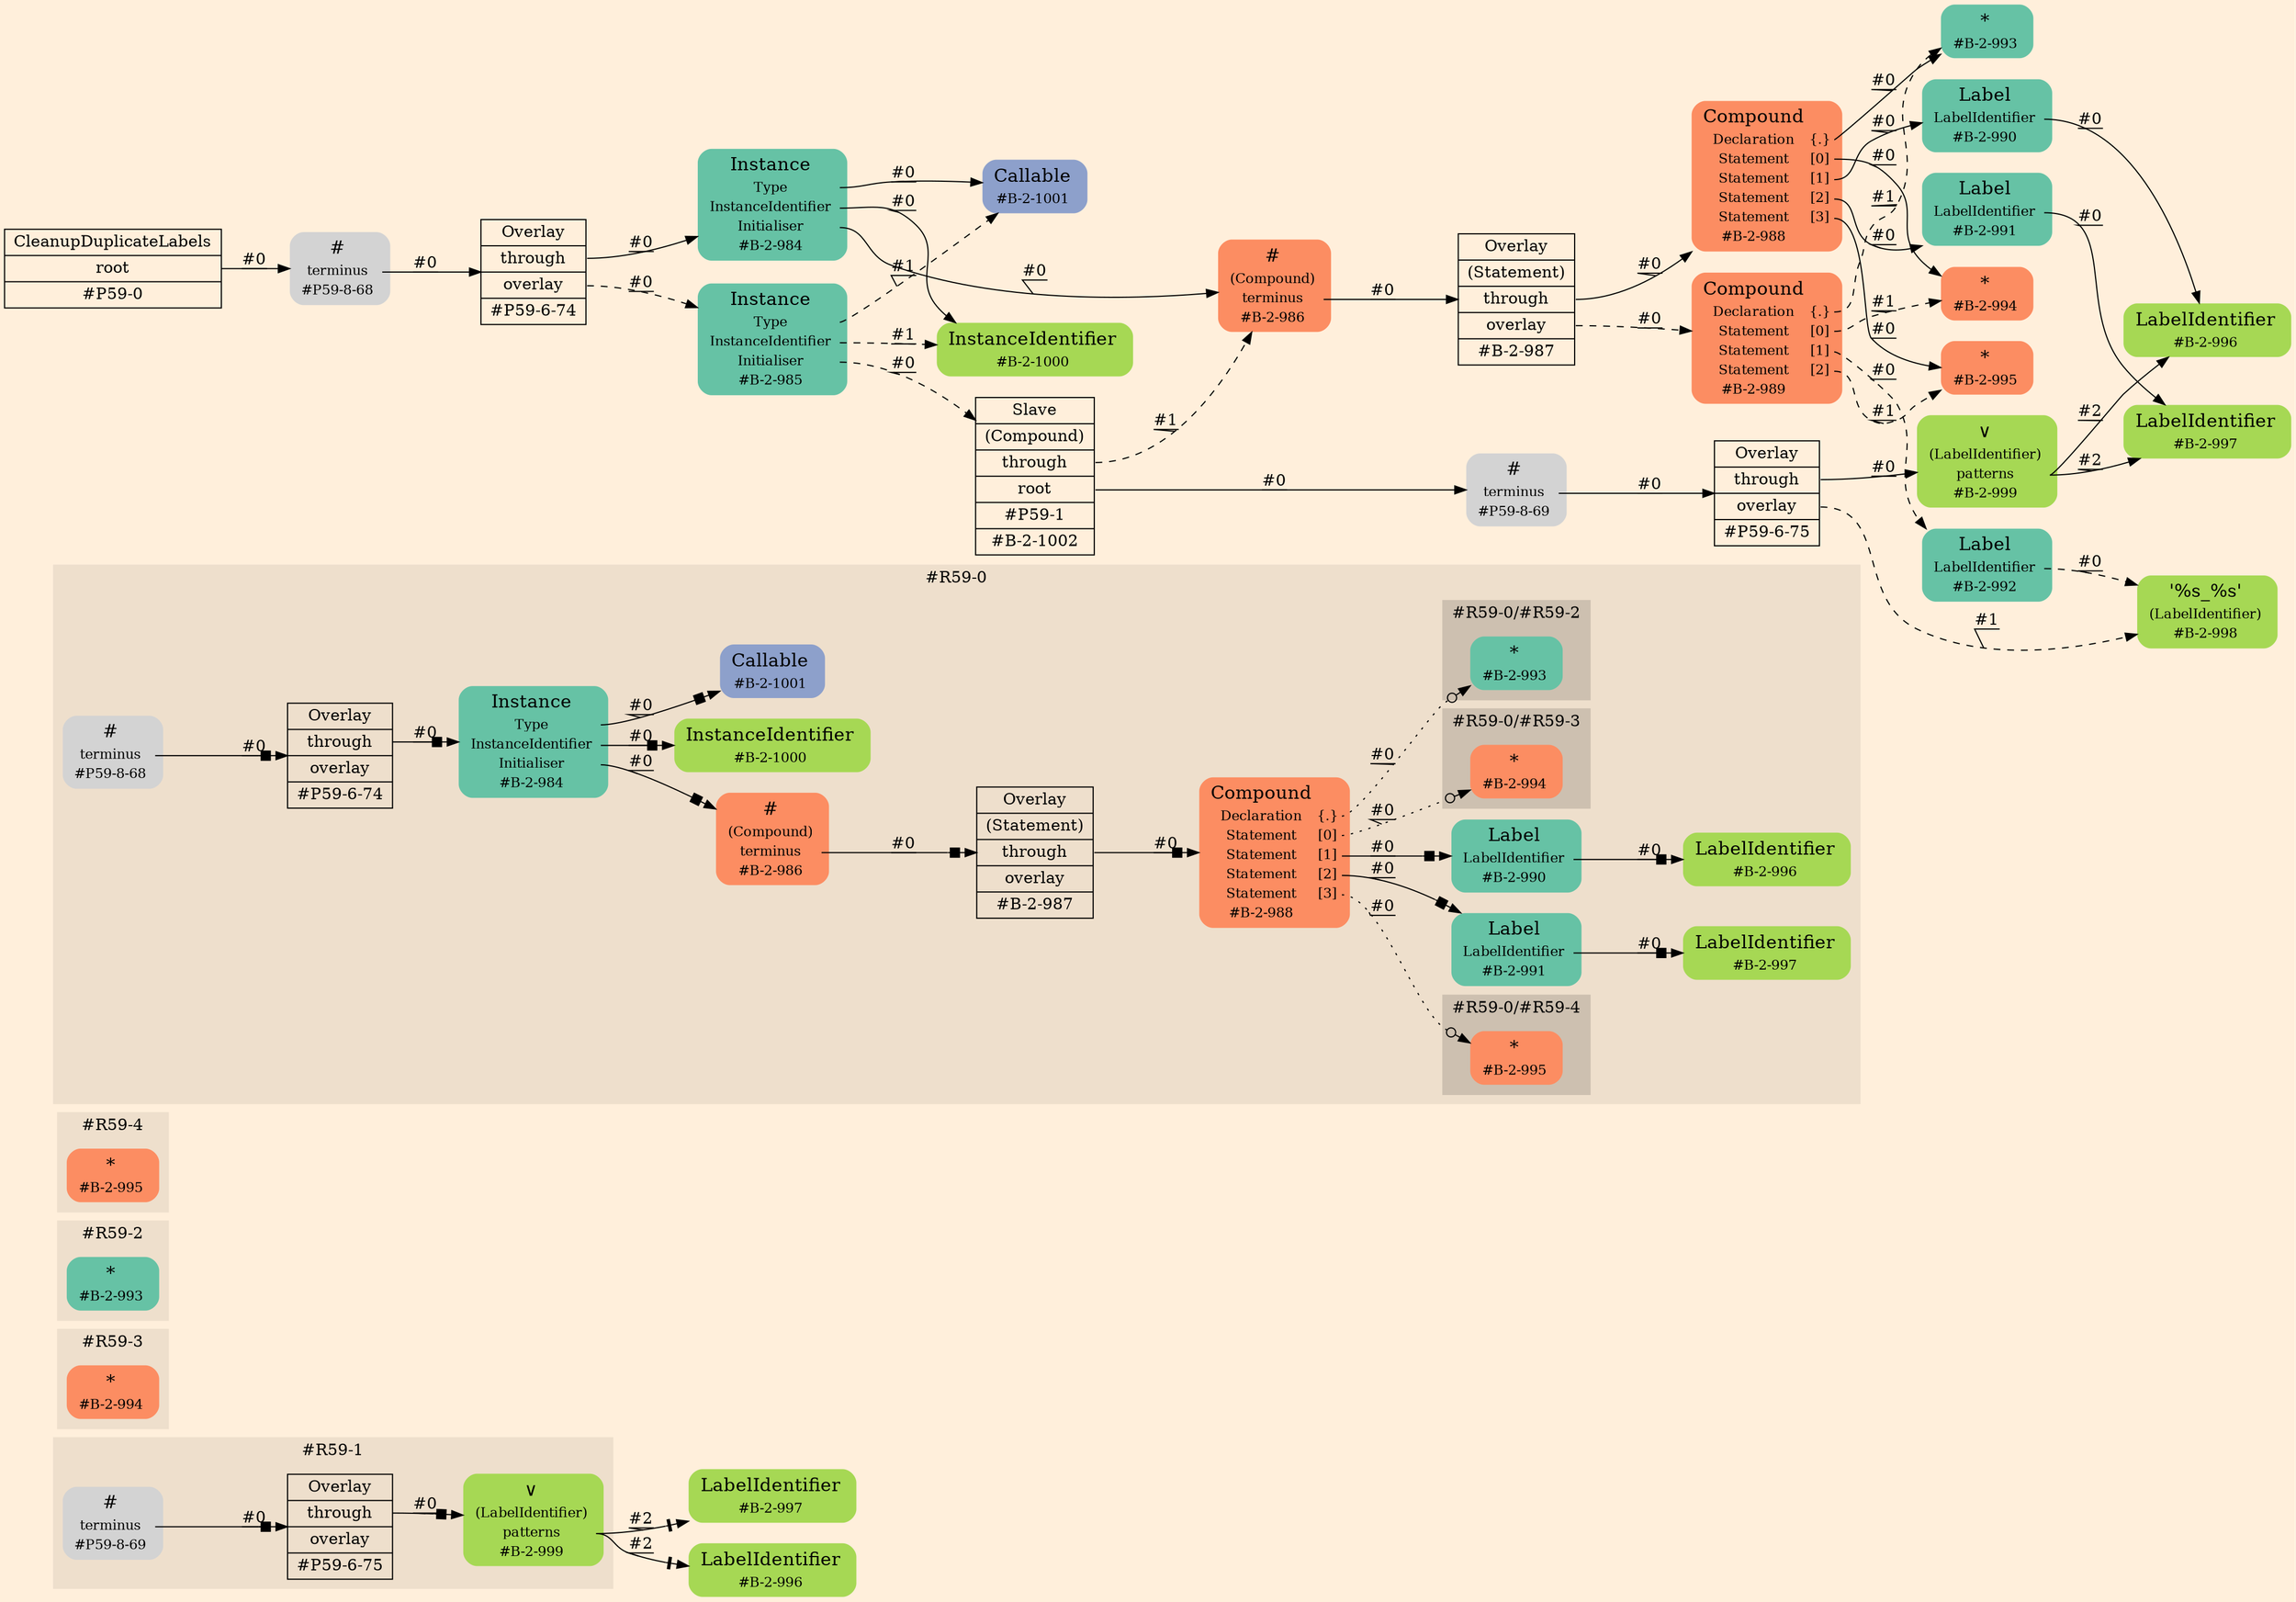 digraph Inferno {
graph [
    rankdir = "LR"
    bgcolor = antiquewhite1
    color = black
    fontcolor = black
];
node [
];
// -------------------- figure #R59-1 --------------------
"#R59-1/#B-2-997" [
    shape = "plaintext"
    fillcolor = "/set28/5"
    label = <<TABLE BORDER="0" CELLBORDER="0" CELLSPACING="0">
     <TR><TD><FONT POINT-SIZE="16.0">LabelIdentifier</FONT></TD><TD></TD></TR>
     <TR><TD>#B-2-997</TD><TD PORT="port0"></TD></TR>
    </TABLE>>
    style = "rounded,filled"
    fontsize = "12"
];

"#R59-1/#B-2-996" [
    shape = "plaintext"
    fillcolor = "/set28/5"
    label = <<TABLE BORDER="0" CELLBORDER="0" CELLSPACING="0">
     <TR><TD><FONT POINT-SIZE="16.0">LabelIdentifier</FONT></TD><TD></TD></TR>
     <TR><TD>#B-2-996</TD><TD PORT="port0"></TD></TR>
    </TABLE>>
    style = "rounded,filled"
    fontsize = "12"
];

subgraph "cluster#R59-1" {
    label = "#R59-1"
    style = "filled"
    color = antiquewhite2
    "#R59-1/#P59-6-75" [
        shape = "record"
        fillcolor = antiquewhite2
        label = "<fixed> Overlay | <port0> through | <port1> overlay | <port2> #P59-6-75"
        style = "filled"
        fontsize = "14"
        color = black
        fontcolor = black
    ];
    
    "#R59-1/#B-2-999" [
        shape = "plaintext"
        fillcolor = "/set28/5"
        label = <<TABLE BORDER="0" CELLBORDER="0" CELLSPACING="0">
         <TR><TD><FONT POINT-SIZE="16.0">∨</FONT></TD><TD></TD></TR>
         <TR><TD>(LabelIdentifier)</TD><TD PORT="port0"></TD></TR>
         <TR><TD>patterns</TD><TD PORT="port1"></TD></TR>
         <TR><TD>#B-2-999</TD><TD PORT="port2"></TD></TR>
        </TABLE>>
        style = "rounded,filled"
        fontsize = "12"
    ];
    
    "#R59-1/#P59-8-69" [
        shape = "plaintext"
        label = <<TABLE BORDER="0" CELLBORDER="0" CELLSPACING="0">
         <TR><TD><FONT POINT-SIZE="16.0">#</FONT></TD><TD></TD></TR>
         <TR><TD>terminus</TD><TD PORT="port0"></TD></TR>
         <TR><TD>#P59-8-69</TD><TD PORT="port1"></TD></TR>
        </TABLE>>
        style = "rounded,filled"
        fontsize = "12"
    ];
    
}


// -------------------- figure #R59-3 --------------------
subgraph "cluster#R59-3" {
    label = "#R59-3"
    style = "filled"
    color = antiquewhite2
    "#R59-3/#B-2-994" [
        shape = "plaintext"
        fillcolor = "/set28/2"
        label = <<TABLE BORDER="0" CELLBORDER="0" CELLSPACING="0">
         <TR><TD><FONT POINT-SIZE="16.0">*</FONT></TD><TD></TD></TR>
         <TR><TD>#B-2-994</TD><TD PORT="port0"></TD></TR>
        </TABLE>>
        style = "rounded,filled"
        fontsize = "12"
    ];
    
}


// -------------------- figure #R59-2 --------------------
subgraph "cluster#R59-2" {
    label = "#R59-2"
    style = "filled"
    color = antiquewhite2
    "#R59-2/#B-2-993" [
        shape = "plaintext"
        fillcolor = "/set28/1"
        label = <<TABLE BORDER="0" CELLBORDER="0" CELLSPACING="0">
         <TR><TD><FONT POINT-SIZE="16.0">*</FONT></TD><TD></TD></TR>
         <TR><TD>#B-2-993</TD><TD PORT="port0"></TD></TR>
        </TABLE>>
        style = "rounded,filled"
        fontsize = "12"
    ];
    
}


// -------------------- figure #R59-4 --------------------
subgraph "cluster#R59-4" {
    label = "#R59-4"
    style = "filled"
    color = antiquewhite2
    "#R59-4/#B-2-995" [
        shape = "plaintext"
        fillcolor = "/set28/2"
        label = <<TABLE BORDER="0" CELLBORDER="0" CELLSPACING="0">
         <TR><TD><FONT POINT-SIZE="16.0">*</FONT></TD><TD></TD></TR>
         <TR><TD>#B-2-995</TD><TD PORT="port0"></TD></TR>
        </TABLE>>
        style = "rounded,filled"
        fontsize = "12"
    ];
    
}


// -------------------- figure #R59-0 --------------------
subgraph "cluster#R59-0" {
    label = "#R59-0"
    style = "filled"
    color = antiquewhite2
    "#R59-0/#B-2-996" [
        shape = "plaintext"
        fillcolor = "/set28/5"
        label = <<TABLE BORDER="0" CELLBORDER="0" CELLSPACING="0">
         <TR><TD><FONT POINT-SIZE="16.0">LabelIdentifier</FONT></TD><TD></TD></TR>
         <TR><TD>#B-2-996</TD><TD PORT="port0"></TD></TR>
        </TABLE>>
        style = "rounded,filled"
        fontsize = "12"
    ];
    
    "#R59-0/#B-2-990" [
        shape = "plaintext"
        fillcolor = "/set28/1"
        label = <<TABLE BORDER="0" CELLBORDER="0" CELLSPACING="0">
         <TR><TD><FONT POINT-SIZE="16.0">Label</FONT></TD><TD></TD></TR>
         <TR><TD>LabelIdentifier</TD><TD PORT="port0"></TD></TR>
         <TR><TD>#B-2-990</TD><TD PORT="port1"></TD></TR>
        </TABLE>>
        style = "rounded,filled"
        fontsize = "12"
    ];
    
    "#R59-0/#B-2-1000" [
        shape = "plaintext"
        fillcolor = "/set28/5"
        label = <<TABLE BORDER="0" CELLBORDER="0" CELLSPACING="0">
         <TR><TD><FONT POINT-SIZE="16.0">InstanceIdentifier</FONT></TD><TD></TD></TR>
         <TR><TD>#B-2-1000</TD><TD PORT="port0"></TD></TR>
        </TABLE>>
        style = "rounded,filled"
        fontsize = "12"
    ];
    
    "#R59-0/#P59-8-68" [
        shape = "plaintext"
        label = <<TABLE BORDER="0" CELLBORDER="0" CELLSPACING="0">
         <TR><TD><FONT POINT-SIZE="16.0">#</FONT></TD><TD></TD></TR>
         <TR><TD>terminus</TD><TD PORT="port0"></TD></TR>
         <TR><TD>#P59-8-68</TD><TD PORT="port1"></TD></TR>
        </TABLE>>
        style = "rounded,filled"
        fontsize = "12"
    ];
    
    "#R59-0/#B-2-1001" [
        shape = "plaintext"
        fillcolor = "/set28/3"
        label = <<TABLE BORDER="0" CELLBORDER="0" CELLSPACING="0">
         <TR><TD><FONT POINT-SIZE="16.0">Callable</FONT></TD><TD></TD></TR>
         <TR><TD>#B-2-1001</TD><TD PORT="port0"></TD></TR>
        </TABLE>>
        style = "rounded,filled"
        fontsize = "12"
    ];
    
    "#R59-0/#B-2-984" [
        shape = "plaintext"
        fillcolor = "/set28/1"
        label = <<TABLE BORDER="0" CELLBORDER="0" CELLSPACING="0">
         <TR><TD><FONT POINT-SIZE="16.0">Instance</FONT></TD><TD></TD></TR>
         <TR><TD>Type</TD><TD PORT="port0"></TD></TR>
         <TR><TD>InstanceIdentifier</TD><TD PORT="port1"></TD></TR>
         <TR><TD>Initialiser</TD><TD PORT="port2"></TD></TR>
         <TR><TD>#B-2-984</TD><TD PORT="port3"></TD></TR>
        </TABLE>>
        style = "rounded,filled"
        fontsize = "12"
    ];
    
    "#R59-0/#P59-6-74" [
        shape = "record"
        fillcolor = antiquewhite2
        label = "<fixed> Overlay | <port0> through | <port1> overlay | <port2> #P59-6-74"
        style = "filled"
        fontsize = "14"
        color = black
        fontcolor = black
    ];
    
    "#R59-0/#B-2-986" [
        shape = "plaintext"
        fillcolor = "/set28/2"
        label = <<TABLE BORDER="0" CELLBORDER="0" CELLSPACING="0">
         <TR><TD><FONT POINT-SIZE="16.0">#</FONT></TD><TD></TD></TR>
         <TR><TD>(Compound)</TD><TD PORT="port0"></TD></TR>
         <TR><TD>terminus</TD><TD PORT="port1"></TD></TR>
         <TR><TD>#B-2-986</TD><TD PORT="port2"></TD></TR>
        </TABLE>>
        style = "rounded,filled"
        fontsize = "12"
    ];
    
    "#R59-0/#B-2-991" [
        shape = "plaintext"
        fillcolor = "/set28/1"
        label = <<TABLE BORDER="0" CELLBORDER="0" CELLSPACING="0">
         <TR><TD><FONT POINT-SIZE="16.0">Label</FONT></TD><TD></TD></TR>
         <TR><TD>LabelIdentifier</TD><TD PORT="port0"></TD></TR>
         <TR><TD>#B-2-991</TD><TD PORT="port1"></TD></TR>
        </TABLE>>
        style = "rounded,filled"
        fontsize = "12"
    ];
    
    "#R59-0/#B-2-997" [
        shape = "plaintext"
        fillcolor = "/set28/5"
        label = <<TABLE BORDER="0" CELLBORDER="0" CELLSPACING="0">
         <TR><TD><FONT POINT-SIZE="16.0">LabelIdentifier</FONT></TD><TD></TD></TR>
         <TR><TD>#B-2-997</TD><TD PORT="port0"></TD></TR>
        </TABLE>>
        style = "rounded,filled"
        fontsize = "12"
    ];
    
    "#R59-0/#B-2-987" [
        shape = "record"
        fillcolor = antiquewhite2
        label = "<fixed> Overlay | <port0> (Statement) | <port1> through | <port2> overlay | <port3> #B-2-987"
        style = "filled"
        fontsize = "14"
        color = black
        fontcolor = black
    ];
    
    "#R59-0/#B-2-988" [
        shape = "plaintext"
        fillcolor = "/set28/2"
        label = <<TABLE BORDER="0" CELLBORDER="0" CELLSPACING="0">
         <TR><TD><FONT POINT-SIZE="16.0">Compound</FONT></TD><TD></TD></TR>
         <TR><TD>Declaration</TD><TD PORT="port0">{.}</TD></TR>
         <TR><TD>Statement</TD><TD PORT="port1">[0]</TD></TR>
         <TR><TD>Statement</TD><TD PORT="port2">[1]</TD></TR>
         <TR><TD>Statement</TD><TD PORT="port3">[2]</TD></TR>
         <TR><TD>Statement</TD><TD PORT="port4">[3]</TD></TR>
         <TR><TD>#B-2-988</TD><TD PORT="port5"></TD></TR>
        </TABLE>>
        style = "rounded,filled"
        fontsize = "12"
    ];
    
    subgraph "cluster#R59-0/#R59-4" {
        label = "#R59-0/#R59-4"
        style = "filled"
        color = antiquewhite3
        "#R59-0/#0/#B-2-995" [
            shape = "plaintext"
            fillcolor = "/set28/2"
            label = <<TABLE BORDER="0" CELLBORDER="0" CELLSPACING="0">
             <TR><TD><FONT POINT-SIZE="16.0">*</FONT></TD><TD></TD></TR>
             <TR><TD>#B-2-995</TD><TD PORT="port0"></TD></TR>
            </TABLE>>
            style = "rounded,filled"
            fontsize = "12"
        ];
        
    }
    
    subgraph "cluster#R59-0/#R59-2" {
        label = "#R59-0/#R59-2"
        style = "filled"
        color = antiquewhite3
        "#R59-0/#0/#B-2-993" [
            shape = "plaintext"
            fillcolor = "/set28/1"
            label = <<TABLE BORDER="0" CELLBORDER="0" CELLSPACING="0">
             <TR><TD><FONT POINT-SIZE="16.0">*</FONT></TD><TD></TD></TR>
             <TR><TD>#B-2-993</TD><TD PORT="port0"></TD></TR>
            </TABLE>>
            style = "rounded,filled"
            fontsize = "12"
        ];
        
    }
    
    subgraph "cluster#R59-0/#R59-3" {
        label = "#R59-0/#R59-3"
        style = "filled"
        color = antiquewhite3
        "#R59-0/#0/#B-2-994" [
            shape = "plaintext"
            fillcolor = "/set28/2"
            label = <<TABLE BORDER="0" CELLBORDER="0" CELLSPACING="0">
             <TR><TD><FONT POINT-SIZE="16.0">*</FONT></TD><TD></TD></TR>
             <TR><TD>#B-2-994</TD><TD PORT="port0"></TD></TR>
            </TABLE>>
            style = "rounded,filled"
            fontsize = "12"
        ];
        
    }
    
}


// -------------------- transformation figure --------------------
"CR#P59-0" [
    shape = "record"
    fillcolor = antiquewhite1
    label = "<fixed> CleanupDuplicateLabels | <port0> root | <port1> #P59-0"
    style = "filled"
    fontsize = "14"
    color = black
    fontcolor = black
];

"#P59-8-68" [
    shape = "plaintext"
    label = <<TABLE BORDER="0" CELLBORDER="0" CELLSPACING="0">
     <TR><TD><FONT POINT-SIZE="16.0">#</FONT></TD><TD></TD></TR>
     <TR><TD>terminus</TD><TD PORT="port0"></TD></TR>
     <TR><TD>#P59-8-68</TD><TD PORT="port1"></TD></TR>
    </TABLE>>
    style = "rounded,filled"
    fontsize = "12"
];

"#P59-6-74" [
    shape = "record"
    fillcolor = antiquewhite1
    label = "<fixed> Overlay | <port0> through | <port1> overlay | <port2> #P59-6-74"
    style = "filled"
    fontsize = "14"
    color = black
    fontcolor = black
];

"#B-2-984" [
    shape = "plaintext"
    fillcolor = "/set28/1"
    label = <<TABLE BORDER="0" CELLBORDER="0" CELLSPACING="0">
     <TR><TD><FONT POINT-SIZE="16.0">Instance</FONT></TD><TD></TD></TR>
     <TR><TD>Type</TD><TD PORT="port0"></TD></TR>
     <TR><TD>InstanceIdentifier</TD><TD PORT="port1"></TD></TR>
     <TR><TD>Initialiser</TD><TD PORT="port2"></TD></TR>
     <TR><TD>#B-2-984</TD><TD PORT="port3"></TD></TR>
    </TABLE>>
    style = "rounded,filled"
    fontsize = "12"
];

"#B-2-1001" [
    shape = "plaintext"
    fillcolor = "/set28/3"
    label = <<TABLE BORDER="0" CELLBORDER="0" CELLSPACING="0">
     <TR><TD><FONT POINT-SIZE="16.0">Callable</FONT></TD><TD></TD></TR>
     <TR><TD>#B-2-1001</TD><TD PORT="port0"></TD></TR>
    </TABLE>>
    style = "rounded,filled"
    fontsize = "12"
];

"#B-2-1000" [
    shape = "plaintext"
    fillcolor = "/set28/5"
    label = <<TABLE BORDER="0" CELLBORDER="0" CELLSPACING="0">
     <TR><TD><FONT POINT-SIZE="16.0">InstanceIdentifier</FONT></TD><TD></TD></TR>
     <TR><TD>#B-2-1000</TD><TD PORT="port0"></TD></TR>
    </TABLE>>
    style = "rounded,filled"
    fontsize = "12"
];

"#B-2-986" [
    shape = "plaintext"
    fillcolor = "/set28/2"
    label = <<TABLE BORDER="0" CELLBORDER="0" CELLSPACING="0">
     <TR><TD><FONT POINT-SIZE="16.0">#</FONT></TD><TD></TD></TR>
     <TR><TD>(Compound)</TD><TD PORT="port0"></TD></TR>
     <TR><TD>terminus</TD><TD PORT="port1"></TD></TR>
     <TR><TD>#B-2-986</TD><TD PORT="port2"></TD></TR>
    </TABLE>>
    style = "rounded,filled"
    fontsize = "12"
];

"#B-2-987" [
    shape = "record"
    fillcolor = antiquewhite1
    label = "<fixed> Overlay | <port0> (Statement) | <port1> through | <port2> overlay | <port3> #B-2-987"
    style = "filled"
    fontsize = "14"
    color = black
    fontcolor = black
];

"#B-2-988" [
    shape = "plaintext"
    fillcolor = "/set28/2"
    label = <<TABLE BORDER="0" CELLBORDER="0" CELLSPACING="0">
     <TR><TD><FONT POINT-SIZE="16.0">Compound</FONT></TD><TD></TD></TR>
     <TR><TD>Declaration</TD><TD PORT="port0">{.}</TD></TR>
     <TR><TD>Statement</TD><TD PORT="port1">[0]</TD></TR>
     <TR><TD>Statement</TD><TD PORT="port2">[1]</TD></TR>
     <TR><TD>Statement</TD><TD PORT="port3">[2]</TD></TR>
     <TR><TD>Statement</TD><TD PORT="port4">[3]</TD></TR>
     <TR><TD>#B-2-988</TD><TD PORT="port5"></TD></TR>
    </TABLE>>
    style = "rounded,filled"
    fontsize = "12"
];

"#B-2-993" [
    shape = "plaintext"
    fillcolor = "/set28/1"
    label = <<TABLE BORDER="0" CELLBORDER="0" CELLSPACING="0">
     <TR><TD><FONT POINT-SIZE="16.0">*</FONT></TD><TD></TD></TR>
     <TR><TD>#B-2-993</TD><TD PORT="port0"></TD></TR>
    </TABLE>>
    style = "rounded,filled"
    fontsize = "12"
];

"#B-2-994" [
    shape = "plaintext"
    fillcolor = "/set28/2"
    label = <<TABLE BORDER="0" CELLBORDER="0" CELLSPACING="0">
     <TR><TD><FONT POINT-SIZE="16.0">*</FONT></TD><TD></TD></TR>
     <TR><TD>#B-2-994</TD><TD PORT="port0"></TD></TR>
    </TABLE>>
    style = "rounded,filled"
    fontsize = "12"
];

"#B-2-990" [
    shape = "plaintext"
    fillcolor = "/set28/1"
    label = <<TABLE BORDER="0" CELLBORDER="0" CELLSPACING="0">
     <TR><TD><FONT POINT-SIZE="16.0">Label</FONT></TD><TD></TD></TR>
     <TR><TD>LabelIdentifier</TD><TD PORT="port0"></TD></TR>
     <TR><TD>#B-2-990</TD><TD PORT="port1"></TD></TR>
    </TABLE>>
    style = "rounded,filled"
    fontsize = "12"
];

"#B-2-996" [
    shape = "plaintext"
    fillcolor = "/set28/5"
    label = <<TABLE BORDER="0" CELLBORDER="0" CELLSPACING="0">
     <TR><TD><FONT POINT-SIZE="16.0">LabelIdentifier</FONT></TD><TD></TD></TR>
     <TR><TD>#B-2-996</TD><TD PORT="port0"></TD></TR>
    </TABLE>>
    style = "rounded,filled"
    fontsize = "12"
];

"#B-2-991" [
    shape = "plaintext"
    fillcolor = "/set28/1"
    label = <<TABLE BORDER="0" CELLBORDER="0" CELLSPACING="0">
     <TR><TD><FONT POINT-SIZE="16.0">Label</FONT></TD><TD></TD></TR>
     <TR><TD>LabelIdentifier</TD><TD PORT="port0"></TD></TR>
     <TR><TD>#B-2-991</TD><TD PORT="port1"></TD></TR>
    </TABLE>>
    style = "rounded,filled"
    fontsize = "12"
];

"#B-2-997" [
    shape = "plaintext"
    fillcolor = "/set28/5"
    label = <<TABLE BORDER="0" CELLBORDER="0" CELLSPACING="0">
     <TR><TD><FONT POINT-SIZE="16.0">LabelIdentifier</FONT></TD><TD></TD></TR>
     <TR><TD>#B-2-997</TD><TD PORT="port0"></TD></TR>
    </TABLE>>
    style = "rounded,filled"
    fontsize = "12"
];

"#B-2-995" [
    shape = "plaintext"
    fillcolor = "/set28/2"
    label = <<TABLE BORDER="0" CELLBORDER="0" CELLSPACING="0">
     <TR><TD><FONT POINT-SIZE="16.0">*</FONT></TD><TD></TD></TR>
     <TR><TD>#B-2-995</TD><TD PORT="port0"></TD></TR>
    </TABLE>>
    style = "rounded,filled"
    fontsize = "12"
];

"#B-2-989" [
    shape = "plaintext"
    fillcolor = "/set28/2"
    label = <<TABLE BORDER="0" CELLBORDER="0" CELLSPACING="0">
     <TR><TD><FONT POINT-SIZE="16.0">Compound</FONT></TD><TD></TD></TR>
     <TR><TD>Declaration</TD><TD PORT="port0">{.}</TD></TR>
     <TR><TD>Statement</TD><TD PORT="port1">[0]</TD></TR>
     <TR><TD>Statement</TD><TD PORT="port2">[1]</TD></TR>
     <TR><TD>Statement</TD><TD PORT="port3">[2]</TD></TR>
     <TR><TD>#B-2-989</TD><TD PORT="port4"></TD></TR>
    </TABLE>>
    style = "rounded,filled"
    fontsize = "12"
];

"#B-2-992" [
    shape = "plaintext"
    fillcolor = "/set28/1"
    label = <<TABLE BORDER="0" CELLBORDER="0" CELLSPACING="0">
     <TR><TD><FONT POINT-SIZE="16.0">Label</FONT></TD><TD></TD></TR>
     <TR><TD>LabelIdentifier</TD><TD PORT="port0"></TD></TR>
     <TR><TD>#B-2-992</TD><TD PORT="port1"></TD></TR>
    </TABLE>>
    style = "rounded,filled"
    fontsize = "12"
];

"#B-2-998" [
    shape = "plaintext"
    fillcolor = "/set28/5"
    label = <<TABLE BORDER="0" CELLBORDER="0" CELLSPACING="0">
     <TR><TD><FONT POINT-SIZE="16.0">'%s_%s'</FONT></TD><TD></TD></TR>
     <TR><TD>(LabelIdentifier)</TD><TD PORT="port0"></TD></TR>
     <TR><TD>#B-2-998</TD><TD PORT="port1"></TD></TR>
    </TABLE>>
    style = "rounded,filled"
    fontsize = "12"
];

"#B-2-985" [
    shape = "plaintext"
    fillcolor = "/set28/1"
    label = <<TABLE BORDER="0" CELLBORDER="0" CELLSPACING="0">
     <TR><TD><FONT POINT-SIZE="16.0">Instance</FONT></TD><TD></TD></TR>
     <TR><TD>Type</TD><TD PORT="port0"></TD></TR>
     <TR><TD>InstanceIdentifier</TD><TD PORT="port1"></TD></TR>
     <TR><TD>Initialiser</TD><TD PORT="port2"></TD></TR>
     <TR><TD>#B-2-985</TD><TD PORT="port3"></TD></TR>
    </TABLE>>
    style = "rounded,filled"
    fontsize = "12"
];

"#B-2-1002" [
    shape = "record"
    fillcolor = antiquewhite1
    label = "<fixed> Slave | <port0> (Compound) | <port1> through | <port2> root | <port3> #P59-1 | <port4> #B-2-1002"
    style = "filled"
    fontsize = "14"
    color = black
    fontcolor = black
];

"#P59-8-69" [
    shape = "plaintext"
    label = <<TABLE BORDER="0" CELLBORDER="0" CELLSPACING="0">
     <TR><TD><FONT POINT-SIZE="16.0">#</FONT></TD><TD></TD></TR>
     <TR><TD>terminus</TD><TD PORT="port0"></TD></TR>
     <TR><TD>#P59-8-69</TD><TD PORT="port1"></TD></TR>
    </TABLE>>
    style = "rounded,filled"
    fontsize = "12"
];

"#P59-6-75" [
    shape = "record"
    fillcolor = antiquewhite1
    label = "<fixed> Overlay | <port0> through | <port1> overlay | <port2> #P59-6-75"
    style = "filled"
    fontsize = "14"
    color = black
    fontcolor = black
];

"#B-2-999" [
    shape = "plaintext"
    fillcolor = "/set28/5"
    label = <<TABLE BORDER="0" CELLBORDER="0" CELLSPACING="0">
     <TR><TD><FONT POINT-SIZE="16.0">∨</FONT></TD><TD></TD></TR>
     <TR><TD>(LabelIdentifier)</TD><TD PORT="port0"></TD></TR>
     <TR><TD>patterns</TD><TD PORT="port1"></TD></TR>
     <TR><TD>#B-2-999</TD><TD PORT="port2"></TD></TR>
    </TABLE>>
    style = "rounded,filled"
    fontsize = "12"
];



// -------------------- links --------------------
// links for block CR#P59-0
"CR#P59-0":port0 -> "#P59-8-68" [
    style="solid"
    label = "#0"
    decorate = true
    color = black
    fontcolor = black
];

// links for block #P59-8-68
"#P59-8-68":port0 -> "#P59-6-74" [
    style="solid"
    label = "#0"
    decorate = true
    color = black
    fontcolor = black
];

// links for block #P59-6-74
"#P59-6-74":port0 -> "#B-2-984" [
    style="solid"
    label = "#0"
    decorate = true
    color = black
    fontcolor = black
];

"#P59-6-74":port1 -> "#B-2-985" [
    style="dashed"
    label = "#0"
    decorate = true
    color = black
    fontcolor = black
];

// links for block #B-2-984
"#B-2-984":port0 -> "#B-2-1001" [
    style="solid"
    label = "#0"
    decorate = true
    color = black
    fontcolor = black
];

"#B-2-984":port1 -> "#B-2-1000" [
    style="solid"
    label = "#0"
    decorate = true
    color = black
    fontcolor = black
];

"#B-2-984":port2 -> "#B-2-986" [
    style="solid"
    label = "#0"
    decorate = true
    color = black
    fontcolor = black
];

// links for block #B-2-1001
// links for block #B-2-1000
// links for block #B-2-986
"#B-2-986":port1 -> "#B-2-987" [
    style="solid"
    label = "#0"
    decorate = true
    color = black
    fontcolor = black
];

// links for block #B-2-987
"#B-2-987":port1 -> "#B-2-988" [
    style="solid"
    label = "#0"
    decorate = true
    color = black
    fontcolor = black
];

"#B-2-987":port2 -> "#B-2-989" [
    style="dashed"
    label = "#0"
    decorate = true
    color = black
    fontcolor = black
];

// links for block #B-2-988
"#B-2-988":port0 -> "#B-2-993" [
    style="solid"
    label = "#0"
    decorate = true
    color = black
    fontcolor = black
];

"#B-2-988":port1 -> "#B-2-994" [
    style="solid"
    label = "#0"
    decorate = true
    color = black
    fontcolor = black
];

"#B-2-988":port2 -> "#B-2-990" [
    style="solid"
    label = "#0"
    decorate = true
    color = black
    fontcolor = black
];

"#B-2-988":port3 -> "#B-2-991" [
    style="solid"
    label = "#0"
    decorate = true
    color = black
    fontcolor = black
];

"#B-2-988":port4 -> "#B-2-995" [
    style="solid"
    label = "#0"
    decorate = true
    color = black
    fontcolor = black
];

// links for block #B-2-993
// links for block #B-2-994
// links for block #B-2-990
"#B-2-990":port0 -> "#B-2-996" [
    style="solid"
    label = "#0"
    decorate = true
    color = black
    fontcolor = black
];

// links for block #B-2-996
// links for block #B-2-991
"#B-2-991":port0 -> "#B-2-997" [
    style="solid"
    label = "#0"
    decorate = true
    color = black
    fontcolor = black
];

// links for block #B-2-997
// links for block #B-2-995
// links for block #B-2-989
"#B-2-989":port0 -> "#B-2-993" [
    style="dashed"
    label = "#1"
    decorate = true
    color = black
    fontcolor = black
];

"#B-2-989":port1 -> "#B-2-994" [
    style="dashed"
    label = "#1"
    decorate = true
    color = black
    fontcolor = black
];

"#B-2-989":port2 -> "#B-2-992" [
    style="dashed"
    label = "#0"
    decorate = true
    color = black
    fontcolor = black
];

"#B-2-989":port3 -> "#B-2-995" [
    style="dashed"
    label = "#1"
    decorate = true
    color = black
    fontcolor = black
];

// links for block #B-2-992
"#B-2-992":port0 -> "#B-2-998" [
    style="dashed"
    label = "#0"
    decorate = true
    color = black
    fontcolor = black
];

// links for block #B-2-998
// links for block #B-2-985
"#B-2-985":port0 -> "#B-2-1001" [
    style="dashed"
    label = "#1"
    decorate = true
    color = black
    fontcolor = black
];

"#B-2-985":port1 -> "#B-2-1000" [
    style="dashed"
    label = "#1"
    decorate = true
    color = black
    fontcolor = black
];

"#B-2-985":port2 -> "#B-2-1002" [
    style="dashed"
    label = "#0"
    decorate = true
    color = black
    fontcolor = black
];

// links for block #B-2-1002
"#B-2-1002":port1 -> "#B-2-986" [
    style="dashed"
    label = "#1"
    decorate = true
    color = black
    fontcolor = black
];

"#B-2-1002":port2 -> "#P59-8-69" [
    style="solid"
    label = "#0"
    decorate = true
    color = black
    fontcolor = black
];

// links for block #P59-8-69
"#P59-8-69":port0 -> "#P59-6-75" [
    style="solid"
    label = "#0"
    decorate = true
    color = black
    fontcolor = black
];

// links for block #P59-6-75
"#P59-6-75":port0 -> "#B-2-999" [
    style="solid"
    label = "#0"
    decorate = true
    color = black
    fontcolor = black
];

"#P59-6-75":port1 -> "#B-2-998" [
    style="dashed"
    label = "#1"
    decorate = true
    color = black
    fontcolor = black
];

// links for block #B-2-999
"#B-2-999":port1 -> "#B-2-996" [
    style="solid"
    label = "#2"
    decorate = true
    color = black
    fontcolor = black
];

"#B-2-999":port1 -> "#B-2-997" [
    style="solid"
    label = "#2"
    decorate = true
    color = black
    fontcolor = black
];

// links for block #R59-0/#B-2-996
// links for block #R59-0/#B-2-990
"#R59-0/#B-2-990":port0 -> "#R59-0/#B-2-996" [
    style="solid"
    arrowhead="normalnonebox"
    label = "#0"
    decorate = true
    color = black
    fontcolor = black
];

// links for block #R59-0/#B-2-1000
// links for block #R59-0/#P59-8-68
"#R59-0/#P59-8-68":port0 -> "#R59-0/#P59-6-74" [
    style="solid"
    arrowhead="normalnonebox"
    label = "#0"
    decorate = true
    color = black
    fontcolor = black
];

// links for block #R59-0/#B-2-1001
// links for block #R59-0/#B-2-984
"#R59-0/#B-2-984":port0 -> "#R59-0/#B-2-1001" [
    style="solid"
    arrowhead="normalnonebox"
    label = "#0"
    decorate = true
    color = black
    fontcolor = black
];

"#R59-0/#B-2-984":port1 -> "#R59-0/#B-2-1000" [
    style="solid"
    arrowhead="normalnonebox"
    label = "#0"
    decorate = true
    color = black
    fontcolor = black
];

"#R59-0/#B-2-984":port2 -> "#R59-0/#B-2-986" [
    style="solid"
    arrowhead="normalnonebox"
    label = "#0"
    decorate = true
    color = black
    fontcolor = black
];

// links for block #R59-0/#P59-6-74
"#R59-0/#P59-6-74":port0 -> "#R59-0/#B-2-984" [
    style="solid"
    arrowhead="normalnonebox"
    label = "#0"
    decorate = true
    color = black
    fontcolor = black
];

// links for block #R59-0/#B-2-986
"#R59-0/#B-2-986":port1 -> "#R59-0/#B-2-987" [
    style="solid"
    arrowhead="normalnonebox"
    label = "#0"
    decorate = true
    color = black
    fontcolor = black
];

// links for block #R59-0/#B-2-991
"#R59-0/#B-2-991":port0 -> "#R59-0/#B-2-997" [
    style="solid"
    arrowhead="normalnonebox"
    label = "#0"
    decorate = true
    color = black
    fontcolor = black
];

// links for block #R59-0/#B-2-997
// links for block #R59-0/#B-2-987
"#R59-0/#B-2-987":port1 -> "#R59-0/#B-2-988" [
    style="solid"
    arrowhead="normalnonebox"
    label = "#0"
    decorate = true
    color = black
    fontcolor = black
];

// links for block #R59-0/#B-2-988
"#R59-0/#B-2-988":port0 -> "#R59-0/#0/#B-2-993" [
    style="dotted"
    arrowhead="normalnoneodot"
    label = "#0"
    decorate = true
    color = black
    fontcolor = black
];

"#R59-0/#B-2-988":port1 -> "#R59-0/#0/#B-2-994" [
    style="dotted"
    arrowhead="normalnoneodot"
    label = "#0"
    decorate = true
    color = black
    fontcolor = black
];

"#R59-0/#B-2-988":port2 -> "#R59-0/#B-2-990" [
    style="solid"
    arrowhead="normalnonebox"
    label = "#0"
    decorate = true
    color = black
    fontcolor = black
];

"#R59-0/#B-2-988":port3 -> "#R59-0/#B-2-991" [
    style="solid"
    arrowhead="normalnonebox"
    label = "#0"
    decorate = true
    color = black
    fontcolor = black
];

"#R59-0/#B-2-988":port4 -> "#R59-0/#0/#B-2-995" [
    style="dotted"
    arrowhead="normalnoneodot"
    label = "#0"
    decorate = true
    color = black
    fontcolor = black
];

// links for block #R59-0/#0/#B-2-995
// links for block #R59-0/#0/#B-2-993
// links for block #R59-0/#0/#B-2-994
// links for block #R59-4/#B-2-995
// links for block #R59-2/#B-2-993
// links for block #R59-3/#B-2-994
// links for block #R59-1/#B-2-997
// links for block #R59-1/#B-2-996
// links for block #R59-1/#P59-6-75
"#R59-1/#P59-6-75":port0 -> "#R59-1/#B-2-999" [
    style="solid"
    arrowhead="normalnonebox"
    label = "#0"
    decorate = true
    color = black
    fontcolor = black
];

// links for block #R59-1/#B-2-999
"#R59-1/#B-2-999":port1 -> "#R59-1/#B-2-996" [
    style="solid"
    arrowhead="normalnonetee"
    label = "#2"
    decorate = true
    color = black
    fontcolor = black
];

"#R59-1/#B-2-999":port1 -> "#R59-1/#B-2-997" [
    style="solid"
    arrowhead="normalnonetee"
    label = "#2"
    decorate = true
    color = black
    fontcolor = black
];

// links for block #R59-1/#P59-8-69
"#R59-1/#P59-8-69":port0 -> "#R59-1/#P59-6-75" [
    style="solid"
    arrowhead="normalnonebox"
    label = "#0"
    decorate = true
    color = black
    fontcolor = black
];

}
